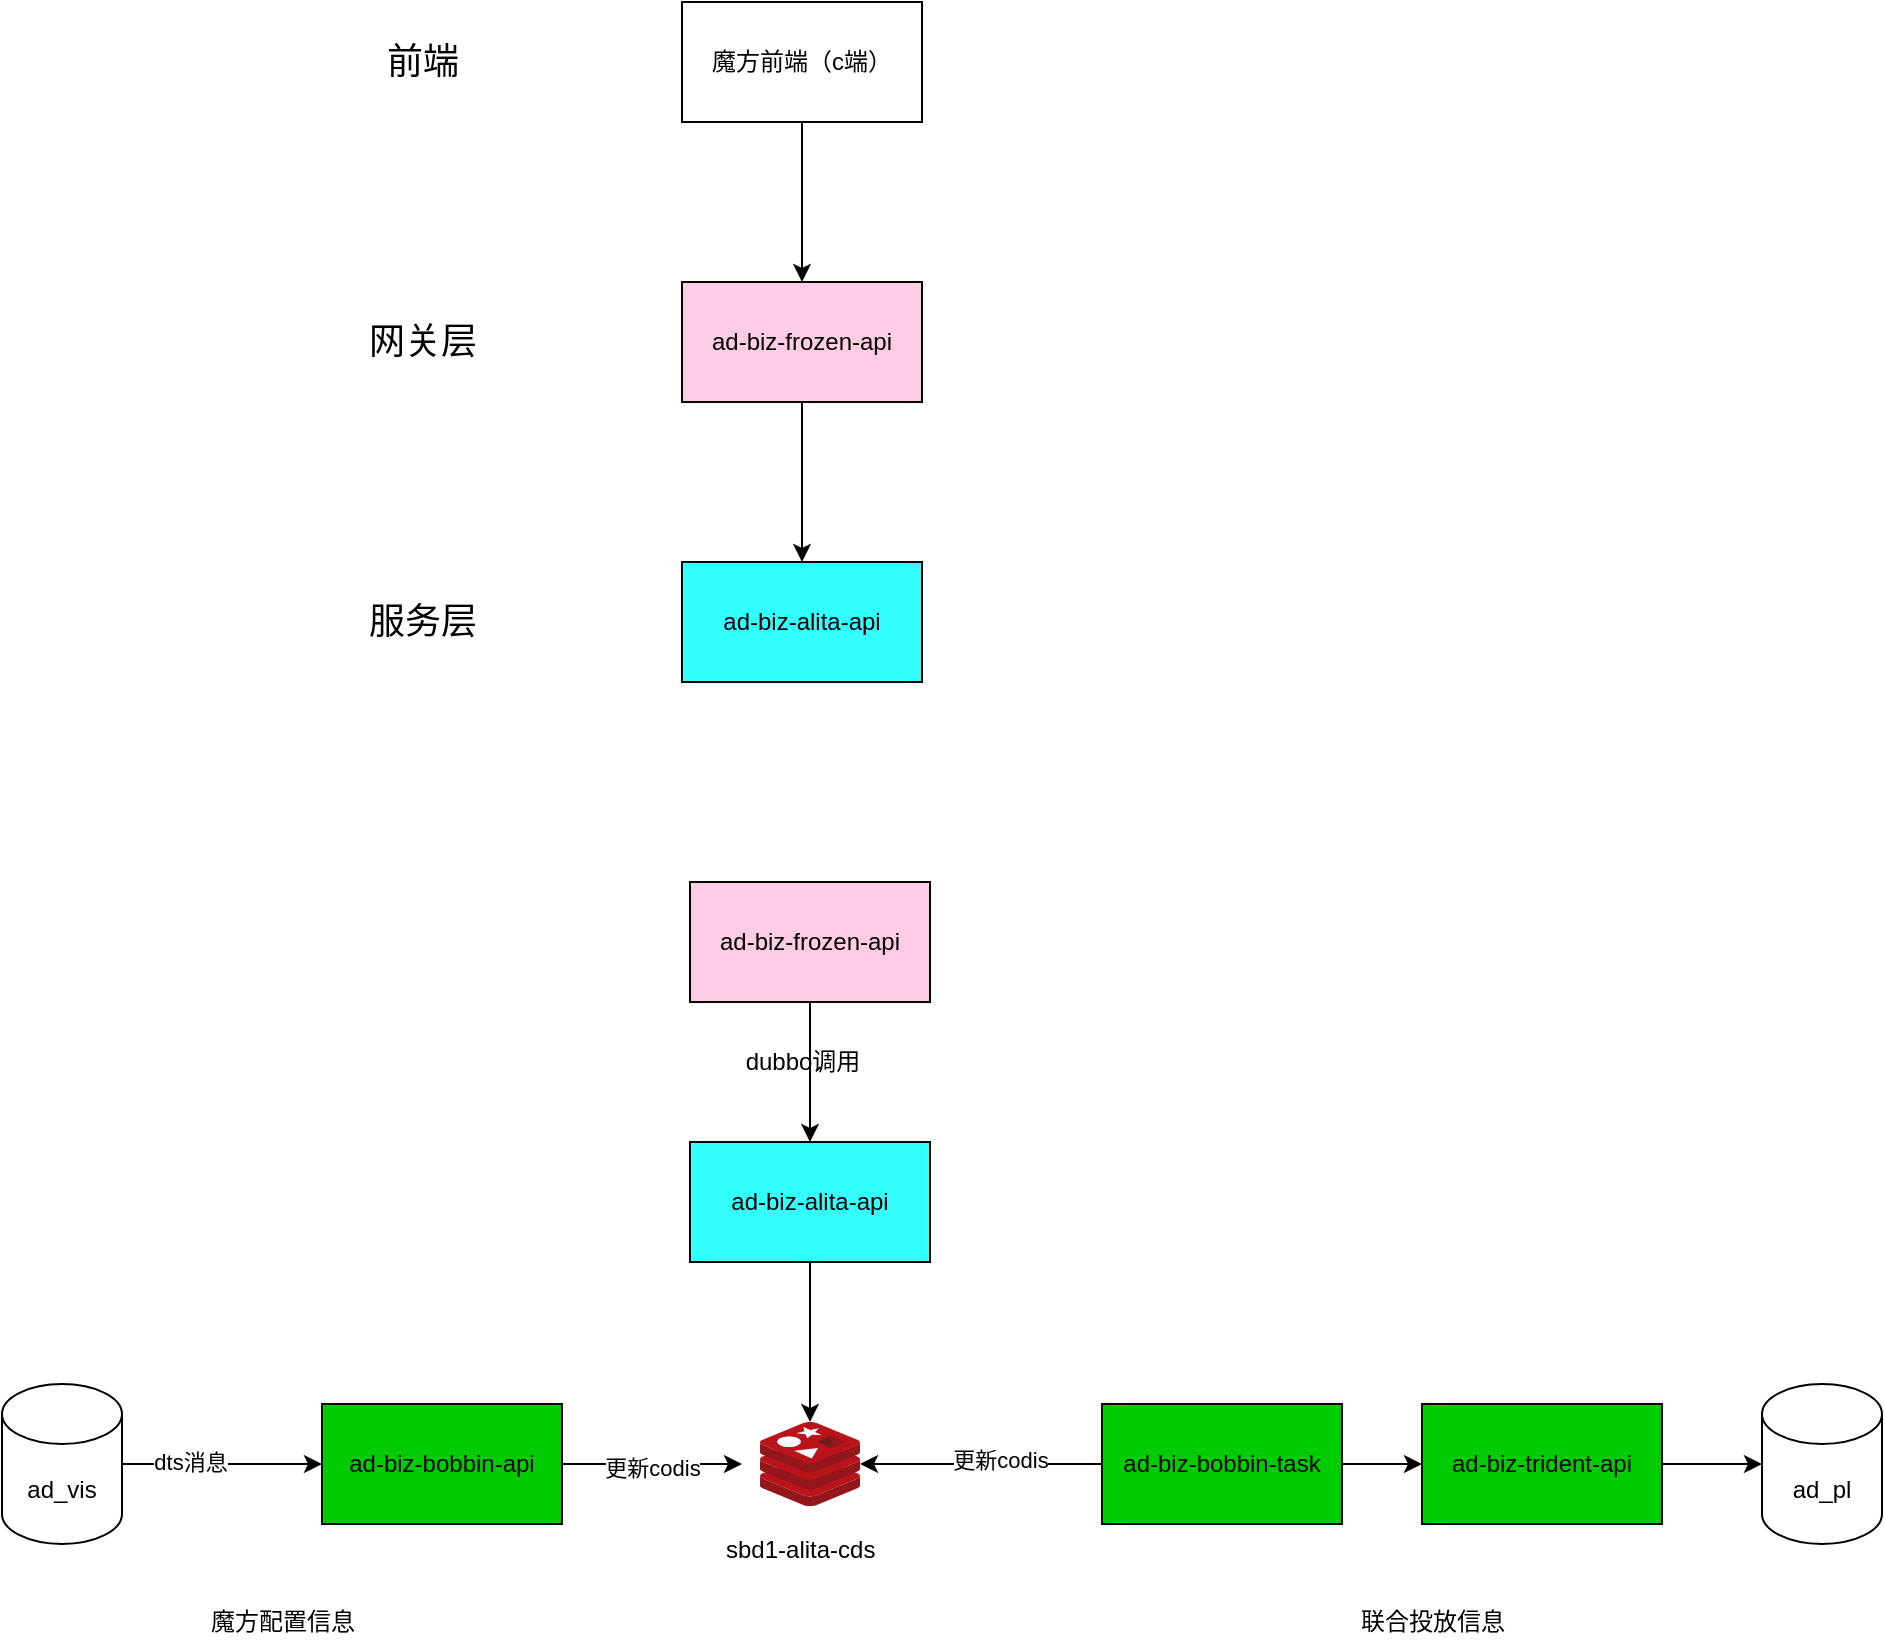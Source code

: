 <mxfile version="14.6.11" type="github">
  <diagram id="GOmEl7LJMIvYEHOZRHSB" name="Page-1">
    <mxGraphModel dx="946" dy="454" grid="1" gridSize="10" guides="1" tooltips="1" connect="1" arrows="1" fold="1" page="1" pageScale="1" pageWidth="827" pageHeight="1169" math="0" shadow="0">
      <root>
        <mxCell id="0" />
        <mxCell id="1" parent="0" />
        <mxCell id="MbbQXRMOaAWuGw-apZug-8" value="" style="edgeStyle=orthogonalEdgeStyle;rounded=0;orthogonalLoop=1;jettySize=auto;html=1;" edge="1" parent="1" source="MbbQXRMOaAWuGw-apZug-6" target="MbbQXRMOaAWuGw-apZug-7">
          <mxGeometry relative="1" as="geometry" />
        </mxCell>
        <mxCell id="MbbQXRMOaAWuGw-apZug-6" value="魔方前端（c端）" style="rounded=0;whiteSpace=wrap;html=1;" vertex="1" parent="1">
          <mxGeometry x="350" y="250" width="120" height="60" as="geometry" />
        </mxCell>
        <mxCell id="MbbQXRMOaAWuGw-apZug-10" value="" style="edgeStyle=orthogonalEdgeStyle;rounded=0;orthogonalLoop=1;jettySize=auto;html=1;" edge="1" parent="1" source="MbbQXRMOaAWuGw-apZug-7" target="MbbQXRMOaAWuGw-apZug-9">
          <mxGeometry relative="1" as="geometry" />
        </mxCell>
        <mxCell id="MbbQXRMOaAWuGw-apZug-7" value="ad-biz-frozen-api" style="whiteSpace=wrap;html=1;rounded=0;fillColor=#FFCCE6;" vertex="1" parent="1">
          <mxGeometry x="350" y="390" width="120" height="60" as="geometry" />
        </mxCell>
        <mxCell id="MbbQXRMOaAWuGw-apZug-9" value="ad-biz-alita-api" style="whiteSpace=wrap;html=1;rounded=0;fillColor=#33FFFF;" vertex="1" parent="1">
          <mxGeometry x="350" y="530" width="120" height="60" as="geometry" />
        </mxCell>
        <mxCell id="MbbQXRMOaAWuGw-apZug-11" value="&lt;font style=&quot;font-size: 18px&quot;&gt;前端&lt;/font&gt;" style="text;html=1;align=center;verticalAlign=middle;resizable=0;points=[];autosize=1;strokeColor=none;" vertex="1" parent="1">
          <mxGeometry x="195" y="270" width="50" height="20" as="geometry" />
        </mxCell>
        <mxCell id="MbbQXRMOaAWuGw-apZug-12" value="&lt;span style=&quot;font-size: 18px&quot;&gt;服务层&lt;/span&gt;" style="text;html=1;align=center;verticalAlign=middle;resizable=0;points=[];autosize=1;strokeColor=none;" vertex="1" parent="1">
          <mxGeometry x="185" y="550" width="70" height="20" as="geometry" />
        </mxCell>
        <mxCell id="MbbQXRMOaAWuGw-apZug-13" value="&lt;span style=&quot;font-size: 18px&quot;&gt;网关层&lt;/span&gt;" style="text;html=1;align=center;verticalAlign=middle;resizable=0;points=[];autosize=1;strokeColor=none;" vertex="1" parent="1">
          <mxGeometry x="185" y="410" width="70" height="20" as="geometry" />
        </mxCell>
        <mxCell id="MbbQXRMOaAWuGw-apZug-19" value="" style="edgeStyle=orthogonalEdgeStyle;rounded=0;orthogonalLoop=1;jettySize=auto;html=1;" edge="1" parent="1" source="MbbQXRMOaAWuGw-apZug-14" target="MbbQXRMOaAWuGw-apZug-18">
          <mxGeometry relative="1" as="geometry" />
        </mxCell>
        <mxCell id="MbbQXRMOaAWuGw-apZug-14" value="ad-biz-alita-api" style="whiteSpace=wrap;html=1;rounded=0;fillColor=#33FFFF;" vertex="1" parent="1">
          <mxGeometry x="354" y="820" width="120" height="60" as="geometry" />
        </mxCell>
        <mxCell id="MbbQXRMOaAWuGw-apZug-16" value="" style="edgeStyle=orthogonalEdgeStyle;rounded=0;orthogonalLoop=1;jettySize=auto;html=1;" edge="1" parent="1" source="MbbQXRMOaAWuGw-apZug-15" target="MbbQXRMOaAWuGw-apZug-14">
          <mxGeometry relative="1" as="geometry" />
        </mxCell>
        <mxCell id="MbbQXRMOaAWuGw-apZug-15" value="ad-biz-frozen-api" style="whiteSpace=wrap;html=1;rounded=0;fillColor=#FFCCE6;" vertex="1" parent="1">
          <mxGeometry x="354" y="690" width="120" height="60" as="geometry" />
        </mxCell>
        <mxCell id="MbbQXRMOaAWuGw-apZug-17" value="dubbo调用" style="text;html=1;align=center;verticalAlign=middle;resizable=0;points=[];autosize=1;strokeColor=none;" vertex="1" parent="1">
          <mxGeometry x="375" y="770" width="70" height="20" as="geometry" />
        </mxCell>
        <mxCell id="MbbQXRMOaAWuGw-apZug-18" value="" style="aspect=fixed;html=1;points=[];align=center;image;fontSize=12;image=img/lib/mscae/Cache_Redis_Product.svg;fillColor=#33FFFF;" vertex="1" parent="1">
          <mxGeometry x="389" y="960" width="50" height="42" as="geometry" />
        </mxCell>
        <mxCell id="MbbQXRMOaAWuGw-apZug-20" value="sbd1-alita-cds" style="text;whiteSpace=wrap;html=1;" vertex="1" parent="1">
          <mxGeometry x="370" y="1010" width="100" height="30" as="geometry" />
        </mxCell>
        <mxCell id="MbbQXRMOaAWuGw-apZug-23" value="" style="edgeStyle=orthogonalEdgeStyle;rounded=0;orthogonalLoop=1;jettySize=auto;html=1;" edge="1" parent="1" source="MbbQXRMOaAWuGw-apZug-21" target="MbbQXRMOaAWuGw-apZug-22">
          <mxGeometry relative="1" as="geometry" />
        </mxCell>
        <mxCell id="MbbQXRMOaAWuGw-apZug-25" value="dts消息" style="edgeLabel;html=1;align=center;verticalAlign=middle;resizable=0;points=[];" vertex="1" connectable="0" parent="MbbQXRMOaAWuGw-apZug-23">
          <mxGeometry x="-0.32" y="1" relative="1" as="geometry">
            <mxPoint as="offset" />
          </mxGeometry>
        </mxCell>
        <mxCell id="MbbQXRMOaAWuGw-apZug-21" value="ad_vis" style="shape=cylinder3;whiteSpace=wrap;html=1;boundedLbl=1;backgroundOutline=1;size=15;fillColor=#FFFFFF;" vertex="1" parent="1">
          <mxGeometry x="10" y="941" width="60" height="80" as="geometry" />
        </mxCell>
        <mxCell id="MbbQXRMOaAWuGw-apZug-24" value="" style="edgeStyle=orthogonalEdgeStyle;rounded=0;orthogonalLoop=1;jettySize=auto;html=1;" edge="1" parent="1" source="MbbQXRMOaAWuGw-apZug-22">
          <mxGeometry relative="1" as="geometry">
            <mxPoint x="380" y="981" as="targetPoint" />
          </mxGeometry>
        </mxCell>
        <mxCell id="MbbQXRMOaAWuGw-apZug-26" value="更新codis" style="edgeLabel;html=1;align=center;verticalAlign=middle;resizable=0;points=[];" vertex="1" connectable="0" parent="MbbQXRMOaAWuGw-apZug-24">
          <mxGeometry x="-0.022" y="-2" relative="1" as="geometry">
            <mxPoint as="offset" />
          </mxGeometry>
        </mxCell>
        <mxCell id="MbbQXRMOaAWuGw-apZug-22" value="ad-biz-bobbin-api" style="whiteSpace=wrap;html=1;fillColor=#00CC00;" vertex="1" parent="1">
          <mxGeometry x="170" y="951" width="120" height="60" as="geometry" />
        </mxCell>
        <mxCell id="MbbQXRMOaAWuGw-apZug-28" style="edgeStyle=orthogonalEdgeStyle;rounded=0;orthogonalLoop=1;jettySize=auto;html=1;exitX=0;exitY=0.5;exitDx=0;exitDy=0;entryX=1;entryY=0.5;entryDx=0;entryDy=0;entryPerimeter=0;" edge="1" parent="1" source="MbbQXRMOaAWuGw-apZug-27" target="MbbQXRMOaAWuGw-apZug-18">
          <mxGeometry relative="1" as="geometry" />
        </mxCell>
        <mxCell id="MbbQXRMOaAWuGw-apZug-29" value="更新codis" style="edgeLabel;html=1;align=center;verticalAlign=middle;resizable=0;points=[];" vertex="1" connectable="0" parent="MbbQXRMOaAWuGw-apZug-28">
          <mxGeometry x="-0.157" y="-2" relative="1" as="geometry">
            <mxPoint as="offset" />
          </mxGeometry>
        </mxCell>
        <mxCell id="MbbQXRMOaAWuGw-apZug-32" style="edgeStyle=orthogonalEdgeStyle;rounded=0;orthogonalLoop=1;jettySize=auto;html=1;exitX=1;exitY=0.5;exitDx=0;exitDy=0;entryX=0;entryY=0.5;entryDx=0;entryDy=0;" edge="1" parent="1" source="MbbQXRMOaAWuGw-apZug-27" target="MbbQXRMOaAWuGw-apZug-30">
          <mxGeometry relative="1" as="geometry" />
        </mxCell>
        <mxCell id="MbbQXRMOaAWuGw-apZug-27" value="ad-biz-bobbin-task" style="whiteSpace=wrap;html=1;fillColor=#00CC00;" vertex="1" parent="1">
          <mxGeometry x="560" y="951" width="120" height="60" as="geometry" />
        </mxCell>
        <mxCell id="MbbQXRMOaAWuGw-apZug-33" value="" style="edgeStyle=orthogonalEdgeStyle;rounded=0;orthogonalLoop=1;jettySize=auto;html=1;" edge="1" parent="1" source="MbbQXRMOaAWuGw-apZug-30" target="MbbQXRMOaAWuGw-apZug-31">
          <mxGeometry relative="1" as="geometry" />
        </mxCell>
        <mxCell id="MbbQXRMOaAWuGw-apZug-30" value="ad-biz-trident-api" style="whiteSpace=wrap;html=1;fillColor=#00CC00;" vertex="1" parent="1">
          <mxGeometry x="720" y="951" width="120" height="60" as="geometry" />
        </mxCell>
        <mxCell id="MbbQXRMOaAWuGw-apZug-31" value="ad_pl" style="shape=cylinder3;whiteSpace=wrap;html=1;boundedLbl=1;backgroundOutline=1;size=15;fillColor=#FFFFFF;" vertex="1" parent="1">
          <mxGeometry x="890" y="941" width="60" height="80" as="geometry" />
        </mxCell>
        <mxCell id="MbbQXRMOaAWuGw-apZug-34" value="魔方配置信息" style="text;html=1;align=center;verticalAlign=middle;resizable=0;points=[];autosize=1;strokeColor=none;" vertex="1" parent="1">
          <mxGeometry x="105" y="1050" width="90" height="20" as="geometry" />
        </mxCell>
        <mxCell id="MbbQXRMOaAWuGw-apZug-35" value="联合投放信息" style="text;html=1;align=center;verticalAlign=middle;resizable=0;points=[];autosize=1;strokeColor=none;" vertex="1" parent="1">
          <mxGeometry x="680" y="1050" width="90" height="20" as="geometry" />
        </mxCell>
      </root>
    </mxGraphModel>
  </diagram>
</mxfile>
